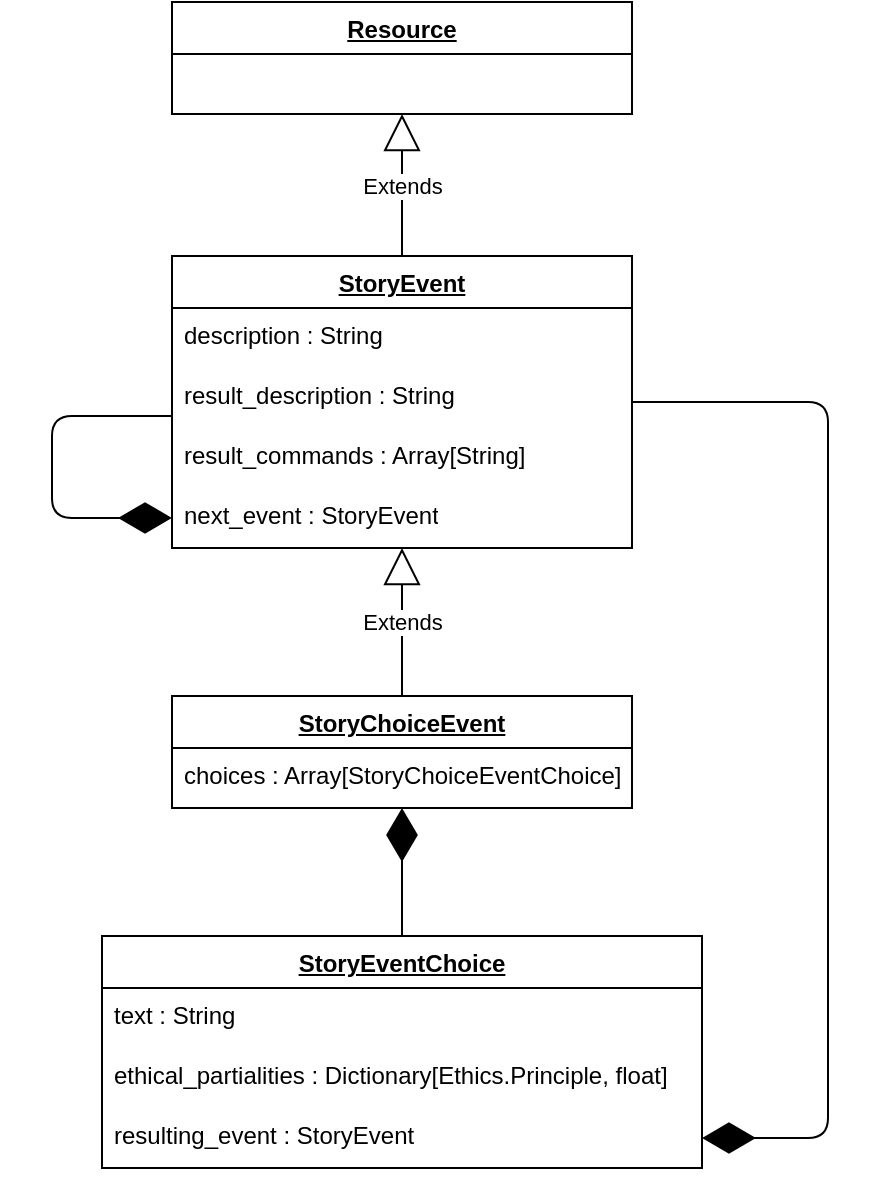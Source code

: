 <mxfile>
    <diagram id="B_DezO1rvKCadzvHnShA" name="CLASS">
        <mxGraphModel dx="524" dy="827" grid="1" gridSize="10" guides="1" tooltips="1" connect="1" arrows="1" fold="1" page="1" pageScale="1" pageWidth="1100" pageHeight="850" math="0" shadow="0">
            <root>
                <mxCell id="0"/>
                <mxCell id="1" parent="0"/>
                <mxCell id="2" value="StoryChoiceEvent" style="swimlane;fontStyle=5;align=center;verticalAlign=top;childLayout=stackLayout;horizontal=1;startSize=26;horizontalStack=0;resizeParent=1;resizeParentMax=0;resizeLast=0;collapsible=1;marginBottom=0;whiteSpace=wrap;html=1;" parent="1" vertex="1">
                    <mxGeometry x="435" y="481" width="230" height="56" as="geometry"/>
                </mxCell>
                <mxCell id="6" value="choices : Array[StoryChoiceEventChoice]" style="text;strokeColor=none;fillColor=none;align=left;verticalAlign=top;spacingLeft=4;spacingRight=4;overflow=hidden;rotatable=0;points=[[0,0.5],[1,0.5]];portConstraint=eastwest;whiteSpace=wrap;html=1;" parent="2" vertex="1">
                    <mxGeometry y="26" width="230" height="30" as="geometry"/>
                </mxCell>
                <mxCell id="9" value="StoryEventChoice" style="swimlane;fontStyle=5;align=center;verticalAlign=top;childLayout=stackLayout;horizontal=1;startSize=26;horizontalStack=0;resizeParent=1;resizeParentMax=0;resizeLast=0;collapsible=1;marginBottom=0;whiteSpace=wrap;html=1;" parent="1" vertex="1">
                    <mxGeometry x="400" y="601" width="300" height="116" as="geometry"/>
                </mxCell>
                <mxCell id="12" value="text : String" style="text;strokeColor=none;fillColor=none;align=left;verticalAlign=top;spacingLeft=4;spacingRight=4;overflow=hidden;rotatable=0;points=[[0,0.5],[1,0.5]];portConstraint=eastwest;whiteSpace=wrap;html=1;" parent="9" vertex="1">
                    <mxGeometry y="26" width="300" height="30" as="geometry"/>
                </mxCell>
                <mxCell id="14" value="ethical_partialities : Dictionary[Ethics.Principle, float]" style="text;strokeColor=none;fillColor=none;align=left;verticalAlign=top;spacingLeft=4;spacingRight=4;overflow=hidden;rotatable=0;points=[[0,0.5],[1,0.5]];portConstraint=eastwest;whiteSpace=wrap;html=1;" parent="9" vertex="1">
                    <mxGeometry y="56" width="300" height="30" as="geometry"/>
                </mxCell>
                <mxCell id="16" value="resulting_event : StoryEvent" style="text;strokeColor=none;fillColor=none;align=left;verticalAlign=top;spacingLeft=4;spacingRight=4;overflow=hidden;rotatable=0;points=[[0,0.5],[1,0.5]];portConstraint=eastwest;whiteSpace=wrap;html=1;" parent="9" vertex="1">
                    <mxGeometry y="86" width="300" height="30" as="geometry"/>
                </mxCell>
                <mxCell id="15" value="" style="endArrow=diamondThin;endFill=1;endSize=24;html=1;edgeStyle=elbowEdgeStyle;elbow=vertical;" parent="1" source="9" target="6" edge="1">
                    <mxGeometry width="160" relative="1" as="geometry">
                        <mxPoint x="545" y="716" as="sourcePoint"/>
                        <mxPoint x="435" y="560" as="targetPoint"/>
                        <Array as="points">
                            <mxPoint x="550" y="601"/>
                        </Array>
                    </mxGeometry>
                </mxCell>
                <mxCell id="24" value="Extends" style="endArrow=block;endSize=16;endFill=0;html=1;edgeStyle=elbowEdgeStyle;" parent="1" source="2" target="r-k2IQQcktP8UsuVngvY-32" edge="1">
                    <mxGeometry width="160" relative="1" as="geometry">
                        <mxPoint x="565" y="481" as="sourcePoint"/>
                        <mxPoint x="725" y="481" as="targetPoint"/>
                    </mxGeometry>
                </mxCell>
                <mxCell id="27" value="Resource" style="swimlane;fontStyle=5;align=center;verticalAlign=top;childLayout=stackLayout;horizontal=1;startSize=26;horizontalStack=0;resizeParent=1;resizeParentMax=0;resizeLast=0;collapsible=1;marginBottom=0;whiteSpace=wrap;html=1;" parent="1" vertex="1">
                    <mxGeometry x="435" y="134" width="230" height="56" as="geometry"/>
                </mxCell>
                <mxCell id="30" value="Extends" style="endArrow=block;endSize=16;endFill=0;html=1;edgeStyle=elbowEdgeStyle;" parent="1" source="r-k2IQQcktP8UsuVngvY-32" target="27" edge="1">
                    <mxGeometry width="160" relative="1" as="geometry">
                        <mxPoint x="805" y="521" as="sourcePoint"/>
                        <mxPoint x="570" y="373" as="targetPoint"/>
                    </mxGeometry>
                </mxCell>
                <mxCell id="r-k2IQQcktP8UsuVngvY-32" value="StoryEvent" style="swimlane;fontStyle=5;align=center;verticalAlign=top;childLayout=stackLayout;horizontal=1;startSize=26;horizontalStack=0;resizeParent=1;resizeParentMax=0;resizeLast=0;collapsible=1;marginBottom=0;whiteSpace=wrap;html=1;" parent="1" vertex="1">
                    <mxGeometry x="435" y="261" width="230" height="146" as="geometry"/>
                </mxCell>
                <mxCell id="r-k2IQQcktP8UsuVngvY-33" value="description : String" style="text;strokeColor=none;fillColor=none;align=left;verticalAlign=top;spacingLeft=4;spacingRight=4;overflow=hidden;rotatable=0;points=[[0,0.5],[1,0.5]];portConstraint=eastwest;whiteSpace=wrap;html=1;" parent="r-k2IQQcktP8UsuVngvY-32" vertex="1">
                    <mxGeometry y="26" width="230" height="30" as="geometry"/>
                </mxCell>
                <mxCell id="r-k2IQQcktP8UsuVngvY-34" value="result_description : String" style="text;strokeColor=none;fillColor=none;align=left;verticalAlign=top;spacingLeft=4;spacingRight=4;overflow=hidden;rotatable=0;points=[[0,0.5],[1,0.5]];portConstraint=eastwest;whiteSpace=wrap;html=1;" parent="r-k2IQQcktP8UsuVngvY-32" vertex="1">
                    <mxGeometry y="56" width="230" height="30" as="geometry"/>
                </mxCell>
                <mxCell id="r-k2IQQcktP8UsuVngvY-35" value="result_commands : Array[String]" style="text;strokeColor=none;fillColor=none;align=left;verticalAlign=top;spacingLeft=4;spacingRight=4;overflow=hidden;rotatable=0;points=[[0,0.5],[1,0.5]];portConstraint=eastwest;whiteSpace=wrap;html=1;" parent="r-k2IQQcktP8UsuVngvY-32" vertex="1">
                    <mxGeometry y="86" width="230" height="30" as="geometry"/>
                </mxCell>
                <mxCell id="KljNtrRuVCwtTmo7OKSc-30" value="next_event : StoryEvent" style="text;strokeColor=none;fillColor=none;align=left;verticalAlign=top;spacingLeft=4;spacingRight=4;overflow=hidden;rotatable=0;points=[[0,0.5],[1,0.5]];portConstraint=eastwest;whiteSpace=wrap;html=1;" parent="r-k2IQQcktP8UsuVngvY-32" vertex="1">
                    <mxGeometry y="116" width="230" height="30" as="geometry"/>
                </mxCell>
                <mxCell id="KljNtrRuVCwtTmo7OKSc-31" value="" style="endArrow=diamondThin;endFill=1;endSize=24;html=1;edgeStyle=orthogonalEdgeStyle;entryX=0;entryY=0.5;entryDx=0;entryDy=0;elbow=vertical;" parent="r-k2IQQcktP8UsuVngvY-32" source="r-k2IQQcktP8UsuVngvY-32" target="KljNtrRuVCwtTmo7OKSc-30" edge="1">
                    <mxGeometry width="160" relative="1" as="geometry">
                        <mxPoint x="280" y="30" as="sourcePoint"/>
                        <mxPoint x="400" y="190" as="targetPoint"/>
                        <Array as="points">
                            <mxPoint x="-60" y="80"/>
                            <mxPoint x="-60" y="131"/>
                        </Array>
                    </mxGeometry>
                </mxCell>
                <mxCell id="r-k2IQQcktP8UsuVngvY-36" value="" style="endArrow=diamondThin;endFill=1;endSize=24;html=1;edgeStyle=elbowEdgeStyle;elbow=vertical;" parent="1" source="r-k2IQQcktP8UsuVngvY-32" target="16" edge="1">
                    <mxGeometry width="160" relative="1" as="geometry">
                        <mxPoint x="563" y="616" as="sourcePoint"/>
                        <mxPoint x="643" y="437" as="targetPoint"/>
                        <Array as="points">
                            <mxPoint x="763" y="217"/>
                            <mxPoint x="623" y="247"/>
                        </Array>
                    </mxGeometry>
                </mxCell>
            </root>
        </mxGraphModel>
    </diagram>
    <diagram id="3oLWx8b8DrkK7JCzHXec" name="SEQUENCE">
        <mxGraphModel dx="524" dy="827" grid="1" gridSize="10" guides="1" tooltips="1" connect="1" arrows="1" fold="1" page="1" pageScale="1" pageWidth="1100" pageHeight="850" math="0" shadow="0">
            <root>
                <mxCell id="0"/>
                <mxCell id="1" parent="0"/>
                <mxCell id="iq0Jkui4Xhdb2TkyUSVj-8" value="UIStoryEventPanel" style="shape=umlLifeline;perimeter=lifelinePerimeter;whiteSpace=wrap;html=1;container=1;dropTarget=0;collapsible=0;recursiveResize=0;outlineConnect=0;portConstraint=eastwest;newEdgeStyle={&quot;curved&quot;:0,&quot;rounded&quot;:0};" parent="1" vertex="1">
                    <mxGeometry x="80" y="40" width="120" height="600" as="geometry"/>
                </mxCell>
                <mxCell id="4MZaJ6rPSjcV9gOx1s7u-23" value="Story Event Series (aka Quest Line)" style="shape=umlFrame;whiteSpace=wrap;html=1;pointerEvents=0;width=120;height=50;" parent="1" vertex="1">
                    <mxGeometry x="60" y="130" width="1010" height="380" as="geometry"/>
                </mxCell>
                <mxCell id="4MZaJ6rPSjcV9gOx1s7u-14" value="Story Sequence" style="shape=umlFrame;whiteSpace=wrap;html=1;pointerEvents=0;width=110;height=30;" parent="1" vertex="1">
                    <mxGeometry x="120" y="330" width="610" height="160" as="geometry"/>
                </mxCell>
                <mxCell id="iq0Jkui4Xhdb2TkyUSVj-9" value="EventBus" style="shape=umlLifeline;perimeter=lifelinePerimeter;whiteSpace=wrap;html=1;container=1;dropTarget=0;collapsible=0;recursiveResize=0;outlineConnect=0;portConstraint=eastwest;newEdgeStyle={&quot;curved&quot;:0,&quot;rounded&quot;:0};" parent="1" vertex="1">
                    <mxGeometry x="760" y="40" width="100" height="600" as="geometry"/>
                </mxCell>
                <mxCell id="iq0Jkui4Xhdb2TkyUSVj-11" value="StoryEventHandler" style="shape=umlLifeline;perimeter=lifelinePerimeter;whiteSpace=wrap;html=1;container=1;dropTarget=0;collapsible=0;recursiveResize=0;outlineConnect=0;portConstraint=eastwest;newEdgeStyle={&quot;curved&quot;:0,&quot;rounded&quot;:0};" parent="1" vertex="1">
                    <mxGeometry x="400" y="40" width="120" height="600" as="geometry"/>
                </mxCell>
                <mxCell id="4MZaJ6rPSjcV9gOx1s7u-1" value="push_event()" style="html=1;verticalAlign=bottom;startArrow=oval;startFill=1;endArrow=block;startSize=8;rounded=0;" parent="1" edge="1">
                    <mxGeometry width="60" relative="1" as="geometry">
                        <mxPoint x="809.5" y="220" as="sourcePoint"/>
                        <mxPoint x="459.5" y="220" as="targetPoint"/>
                        <Array as="points">
                            <mxPoint x="720" y="220"/>
                        </Array>
                    </mxGeometry>
                </mxCell>
                <mxCell id="4MZaJ6rPSjcV9gOx1s7u-2" value="display_story_event(event : StoryEvent)" style="html=1;verticalAlign=bottom;startArrow=oval;startFill=1;endArrow=block;startSize=8;rounded=0;" parent="1" edge="1">
                    <mxGeometry width="60" relative="1" as="geometry">
                        <mxPoint x="459.5" y="380" as="sourcePoint"/>
                        <mxPoint x="140" y="380" as="targetPoint"/>
                    </mxGeometry>
                </mxCell>
                <mxCell id="4MZaJ6rPSjcV9gOx1s7u-3" value="signal story_event_advance(event : StoryEvent)" style="html=1;verticalAlign=bottom;startArrow=oval;startFill=1;endArrow=block;startSize=8;rounded=0;" parent="1" edge="1">
                    <mxGeometry width="60" relative="1" as="geometry">
                        <mxPoint x="139.667" y="420" as="sourcePoint"/>
                        <mxPoint x="459.5" y="420" as="targetPoint"/>
                        <Array as="points">
                            <mxPoint x="290" y="420"/>
                        </Array>
                    </mxGeometry>
                </mxCell>
                <mxCell id="4MZaJ6rPSjcV9gOx1s7u-4" value="process_result_commands()" style="html=1;verticalAlign=bottom;startArrow=oval;startFill=1;endArrow=block;startSize=8;rounded=0;" parent="1" edge="1">
                    <mxGeometry x="0.502" width="60" relative="1" as="geometry">
                        <mxPoint x="459.667" y="440" as="sourcePoint"/>
                        <mxPoint x="939.5" y="440" as="targetPoint"/>
                        <Array as="points">
                            <mxPoint x="690" y="440"/>
                        </Array>
                        <mxPoint as="offset"/>
                    </mxGeometry>
                </mxCell>
                <mxCell id="4MZaJ6rPSjcV9gOx1s7u-7" value="proc_storyevents()" style="html=1;align=left;spacingLeft=2;endArrow=block;rounded=0;edgeStyle=orthogonalEdgeStyle;rounded=0;" parent="1" edge="1">
                    <mxGeometry x="-0.787" y="10" relative="1" as="geometry">
                        <mxPoint x="459.667" y="270" as="sourcePoint"/>
                        <Array as="points">
                            <mxPoint x="620" y="270"/>
                            <mxPoint x="620" y="290"/>
                        </Array>
                        <mxPoint x="459.667" y="290" as="targetPoint"/>
                        <mxPoint as="offset"/>
                    </mxGeometry>
                </mxCell>
                <mxCell id="4MZaJ6rPSjcV9gOx1s7u-9" value="CommandServer" style="shape=umlLifeline;perimeter=lifelinePerimeter;whiteSpace=wrap;html=1;container=1;dropTarget=0;collapsible=0;recursiveResize=0;outlineConnect=0;portConstraint=eastwest;newEdgeStyle={&quot;curved&quot;:0,&quot;rounded&quot;:0};" parent="1" vertex="1">
                    <mxGeometry x="880" y="40" width="120" height="600" as="geometry"/>
                </mxCell>
                <mxCell id="4MZaJ6rPSjcV9gOx1s7u-16" value="register_storyevent_occurance(evaluator : Callable, event : StoryEvent)" style="html=1;verticalAlign=bottom;startArrow=oval;startFill=1;endArrow=block;startSize=8;rounded=0;" parent="1" edge="1">
                    <mxGeometry x="0.123" width="60" relative="1" as="geometry">
                        <mxPoint x="939.5" y="170" as="sourcePoint"/>
                        <mxPoint x="459.5" y="170" as="targetPoint"/>
                        <Array as="points"/>
                        <mxPoint as="offset"/>
                    </mxGeometry>
                </mxCell>
                <mxCell id="4MZaJ6rPSjcV9gOx1s7u-20" value="display_next_storyevent(event : StoryEvent)" style="html=1;align=left;spacingLeft=2;endArrow=block;rounded=0;edgeStyle=orthogonalEdgeStyle;rounded=0;" parent="1" edge="1">
                    <mxGeometry x="-0.952" y="10" relative="1" as="geometry">
                        <mxPoint x="459.667" y="470" as="sourcePoint"/>
                        <Array as="points">
                            <mxPoint x="710" y="470"/>
                            <mxPoint x="710" y="350"/>
                        </Array>
                        <mxPoint x="459.667" y="350" as="targetPoint"/>
                        <mxPoint as="offset"/>
                    </mxGeometry>
                </mxCell>
                <mxCell id="4MZaJ6rPSjcV9gOx1s7u-22" value="run_command()" style="html=1;align=left;spacingLeft=2;endArrow=block;rounded=0;edgeStyle=orthogonalEdgeStyle;rounded=0;" parent="1" edge="1">
                    <mxGeometry x="-0.952" y="10" relative="1" as="geometry">
                        <mxPoint x="939.5" y="460" as="sourcePoint"/>
                        <Array as="points">
                            <mxPoint x="1050" y="460"/>
                            <mxPoint x="1050" y="150"/>
                        </Array>
                        <mxPoint x="939.5" y="150" as="targetPoint"/>
                        <mxPoint as="offset"/>
                    </mxGeometry>
                </mxCell>
                <mxCell id="4MZaJ6rPSjcV9gOx1s7u-24" value="" style="endArrow=block;dashed=1;endFill=0;endSize=12;html=1;edgeStyle=orthogonalEdgeStyle;" parent="1" source="iq0Jkui4Xhdb2TkyUSVj-11" target="iq0Jkui4Xhdb2TkyUSVj-11" edge="1">
                    <mxGeometry width="160" relative="1" as="geometry">
                        <mxPoint x="459.5" y="170" as="sourcePoint"/>
                        <mxPoint x="459.5" y="350" as="targetPoint"/>
                        <Array as="points">
                            <mxPoint x="390" y="170"/>
                            <mxPoint x="390" y="220"/>
                        </Array>
                    </mxGeometry>
                </mxCell>
            </root>
        </mxGraphModel>
    </diagram>
</mxfile>